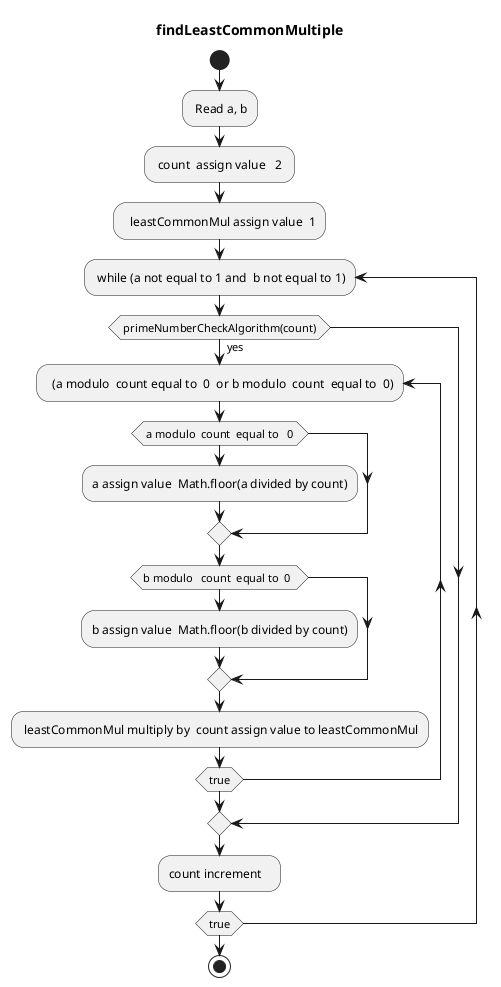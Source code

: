 
@startuml findGreatestCommonDivisor
title findLeastCommonMultiple
start
: Read a, b;
: count  assign value   2 ; 
:  leastCommonMul assign value  1;    
repeat: while (a not equal to 1 and  b not equal to 1) 
if ( primeNumberCheckAlgorithm(count) ) then ( yes)
    repeat :  (a modulo  count equal to  0  or b modulo  count  equal to  0)    
    if ( a modulo  count  equal to   0 ) 
      :a assign value  Math.floor(a divided by count);
    endif  
    if(b modulo   count  equal to  0  ) 
      :b assign value  Math.floor(b divided by count);
    endif
    : leastCommonMul multiply by  count assign value to leastCommonMul; 
    repeat  while (true)   

endif  
:count increment   ; 
repeat while (true)
stop
@enduml